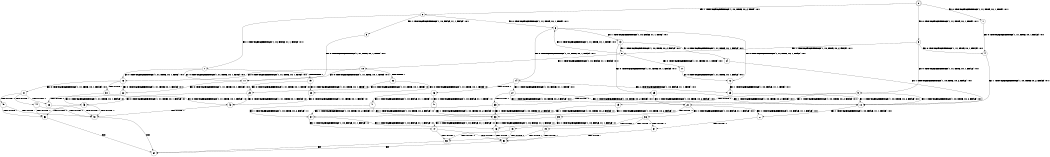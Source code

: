 digraph BCG {
size = "7, 10.5";
center = TRUE;
node [shape = circle];
0 [peripheries = 2];
0 -> 1 [label = "EX !0 !ATOMIC_EXCH_BRANCH (1, +1, TRUE, +0, 1, TRUE) !:0:1:"];
0 -> 2 [label = "EX !1 !ATOMIC_EXCH_BRANCH (1, +0, TRUE, +0, 2, TRUE) !:0:1:"];
0 -> 3 [label = "EX !0 !ATOMIC_EXCH_BRANCH (1, +1, TRUE, +0, 1, TRUE) !:0:1:"];
1 -> 4 [label = "EX !0 !ATOMIC_EXCH_BRANCH (1, +1, TRUE, +0, 1, FALSE) !:0:1:"];
2 -> 5 [label = "EX !1 !ATOMIC_EXCH_BRANCH (1, +0, FALSE, +1, 1, FALSE) !:0:1:"];
2 -> 6 [label = "EX !0 !ATOMIC_EXCH_BRANCH (1, +1, TRUE, +0, 1, TRUE) !:0:1:"];
2 -> 7 [label = "EX !1 !ATOMIC_EXCH_BRANCH (1, +0, FALSE, +1, 1, FALSE) !:0:1:"];
3 -> 4 [label = "EX !0 !ATOMIC_EXCH_BRANCH (1, +1, TRUE, +0, 1, FALSE) !:0:1:"];
3 -> 8 [label = "EX !1 !ATOMIC_EXCH_BRANCH (1, +0, TRUE, +0, 2, FALSE) !:0:1:"];
3 -> 9 [label = "EX !0 !ATOMIC_EXCH_BRANCH (1, +1, TRUE, +0, 1, FALSE) !:0:1:"];
4 -> 10 [label = "EX !1 !ATOMIC_EXCH_BRANCH (1, +0, TRUE, +0, 2, FALSE) !:0:1:"];
5 -> 11 [label = "EX !0 !ATOMIC_EXCH_BRANCH (1, +1, TRUE, +0, 1, TRUE) !:0:1:"];
6 -> 12 [label = "EX !0 !ATOMIC_EXCH_BRANCH (1, +1, TRUE, +0, 1, FALSE) !:0:1:"];
6 -> 13 [label = "EX !1 !ATOMIC_EXCH_BRANCH (1, +0, FALSE, +1, 1, TRUE) !:0:1:"];
6 -> 14 [label = "EX !0 !ATOMIC_EXCH_BRANCH (1, +1, TRUE, +0, 1, FALSE) !:0:1:"];
7 -> 11 [label = "EX !0 !ATOMIC_EXCH_BRANCH (1, +1, TRUE, +0, 1, TRUE) !:0:1:"];
7 -> 15 [label = "TERMINATE !1"];
7 -> 16 [label = "EX !0 !ATOMIC_EXCH_BRANCH (1, +1, TRUE, +0, 1, TRUE) !:0:1:"];
8 -> 17 [label = "EX !0 !ATOMIC_EXCH_BRANCH (1, +1, TRUE, +0, 1, TRUE) !:0:1:"];
8 -> 18 [label = "EX !1 !ATOMIC_EXCH_BRANCH (1, +0, FALSE, +1, 1, FALSE) !:0:1:"];
8 -> 6 [label = "EX !0 !ATOMIC_EXCH_BRANCH (1, +1, TRUE, +0, 1, TRUE) !:0:1:"];
9 -> 10 [label = "EX !1 !ATOMIC_EXCH_BRANCH (1, +0, TRUE, +0, 2, FALSE) !:0:1:"];
9 -> 19 [label = "TERMINATE !0"];
9 -> 20 [label = "EX !1 !ATOMIC_EXCH_BRANCH (1, +0, TRUE, +0, 2, FALSE) !:0:1:"];
10 -> 21 [label = "EX !1 !ATOMIC_EXCH_BRANCH (1, +0, FALSE, +1, 1, FALSE) !:0:1:"];
11 -> 22 [label = "EX !0 !ATOMIC_EXCH_BRANCH (1, +1, TRUE, +0, 1, FALSE) !:0:1:"];
12 -> 23 [label = "EX !1 !ATOMIC_EXCH_BRANCH (1, +0, FALSE, +1, 1, TRUE) !:0:1:"];
13 -> 24 [label = "EX !0 !ATOMIC_EXCH_BRANCH (1, +1, TRUE, +0, 1, FALSE) !:0:1:"];
13 -> 8 [label = "EX !1 !ATOMIC_EXCH_BRANCH (1, +0, TRUE, +0, 2, FALSE) !:0:1:"];
13 -> 25 [label = "EX !0 !ATOMIC_EXCH_BRANCH (1, +1, TRUE, +0, 1, FALSE) !:0:1:"];
14 -> 23 [label = "EX !1 !ATOMIC_EXCH_BRANCH (1, +0, FALSE, +1, 1, TRUE) !:0:1:"];
14 -> 26 [label = "TERMINATE !0"];
14 -> 27 [label = "EX !1 !ATOMIC_EXCH_BRANCH (1, +0, FALSE, +1, 1, TRUE) !:0:1:"];
15 -> 28 [label = "EX !0 !ATOMIC_EXCH_BRANCH (1, +1, TRUE, +0, 1, TRUE) !:0:"];
15 -> 29 [label = "EX !0 !ATOMIC_EXCH_BRANCH (1, +1, TRUE, +0, 1, TRUE) !:0:"];
16 -> 22 [label = "EX !0 !ATOMIC_EXCH_BRANCH (1, +1, TRUE, +0, 1, FALSE) !:0:1:"];
16 -> 30 [label = "TERMINATE !1"];
16 -> 31 [label = "EX !0 !ATOMIC_EXCH_BRANCH (1, +1, TRUE, +0, 1, FALSE) !:0:1:"];
17 -> 12 [label = "EX !0 !ATOMIC_EXCH_BRANCH (1, +1, TRUE, +0, 1, FALSE) !:0:1:"];
18 -> 11 [label = "EX !0 !ATOMIC_EXCH_BRANCH (1, +1, TRUE, +0, 1, TRUE) !:0:1:"];
18 -> 32 [label = "TERMINATE !1"];
18 -> 16 [label = "EX !0 !ATOMIC_EXCH_BRANCH (1, +1, TRUE, +0, 1, TRUE) !:0:1:"];
19 -> 33 [label = "EX !1 !ATOMIC_EXCH_BRANCH (1, +0, TRUE, +0, 2, FALSE) !:1:"];
19 -> 34 [label = "EX !1 !ATOMIC_EXCH_BRANCH (1, +0, TRUE, +0, 2, FALSE) !:1:"];
20 -> 21 [label = "EX !1 !ATOMIC_EXCH_BRANCH (1, +0, FALSE, +1, 1, FALSE) !:0:1:"];
20 -> 35 [label = "TERMINATE !0"];
20 -> 36 [label = "EX !1 !ATOMIC_EXCH_BRANCH (1, +0, FALSE, +1, 1, FALSE) !:0:1:"];
21 -> 37 [label = "TERMINATE !0"];
22 -> 38 [label = "TERMINATE !0"];
23 -> 10 [label = "EX !1 !ATOMIC_EXCH_BRANCH (1, +0, TRUE, +0, 2, FALSE) !:0:1:"];
24 -> 10 [label = "EX !1 !ATOMIC_EXCH_BRANCH (1, +0, TRUE, +0, 2, FALSE) !:0:1:"];
25 -> 10 [label = "EX !1 !ATOMIC_EXCH_BRANCH (1, +0, TRUE, +0, 2, FALSE) !:0:1:"];
25 -> 39 [label = "TERMINATE !0"];
25 -> 20 [label = "EX !1 !ATOMIC_EXCH_BRANCH (1, +0, TRUE, +0, 2, FALSE) !:0:1:"];
26 -> 40 [label = "EX !1 !ATOMIC_EXCH_BRANCH (1, +0, FALSE, +1, 1, TRUE) !:1:"];
26 -> 41 [label = "EX !1 !ATOMIC_EXCH_BRANCH (1, +0, FALSE, +1, 1, TRUE) !:1:"];
27 -> 10 [label = "EX !1 !ATOMIC_EXCH_BRANCH (1, +0, TRUE, +0, 2, FALSE) !:0:1:"];
27 -> 39 [label = "TERMINATE !0"];
27 -> 20 [label = "EX !1 !ATOMIC_EXCH_BRANCH (1, +0, TRUE, +0, 2, FALSE) !:0:1:"];
28 -> 42 [label = "EX !0 !ATOMIC_EXCH_BRANCH (1, +1, TRUE, +0, 1, FALSE) !:0:"];
29 -> 42 [label = "EX !0 !ATOMIC_EXCH_BRANCH (1, +1, TRUE, +0, 1, FALSE) !:0:"];
29 -> 43 [label = "EX !0 !ATOMIC_EXCH_BRANCH (1, +1, TRUE, +0, 1, FALSE) !:0:"];
30 -> 42 [label = "EX !0 !ATOMIC_EXCH_BRANCH (1, +1, TRUE, +0, 1, FALSE) !:0:"];
30 -> 43 [label = "EX !0 !ATOMIC_EXCH_BRANCH (1, +1, TRUE, +0, 1, FALSE) !:0:"];
31 -> 38 [label = "TERMINATE !0"];
31 -> 44 [label = "TERMINATE !1"];
31 -> 45 [label = "TERMINATE !0"];
32 -> 28 [label = "EX !0 !ATOMIC_EXCH_BRANCH (1, +1, TRUE, +0, 1, TRUE) !:0:"];
32 -> 29 [label = "EX !0 !ATOMIC_EXCH_BRANCH (1, +1, TRUE, +0, 1, TRUE) !:0:"];
33 -> 46 [label = "EX !1 !ATOMIC_EXCH_BRANCH (1, +0, FALSE, +1, 1, FALSE) !:1:"];
34 -> 46 [label = "EX !1 !ATOMIC_EXCH_BRANCH (1, +0, FALSE, +1, 1, FALSE) !:1:"];
34 -> 47 [label = "EX !1 !ATOMIC_EXCH_BRANCH (1, +0, FALSE, +1, 1, FALSE) !:1:"];
35 -> 46 [label = "EX !1 !ATOMIC_EXCH_BRANCH (1, +0, FALSE, +1, 1, FALSE) !:1:"];
35 -> 47 [label = "EX !1 !ATOMIC_EXCH_BRANCH (1, +0, FALSE, +1, 1, FALSE) !:1:"];
36 -> 37 [label = "TERMINATE !0"];
36 -> 48 [label = "TERMINATE !1"];
36 -> 49 [label = "TERMINATE !0"];
37 -> 50 [label = "TERMINATE !1"];
38 -> 51 [label = "TERMINATE !1"];
39 -> 33 [label = "EX !1 !ATOMIC_EXCH_BRANCH (1, +0, TRUE, +0, 2, FALSE) !:1:"];
39 -> 34 [label = "EX !1 !ATOMIC_EXCH_BRANCH (1, +0, TRUE, +0, 2, FALSE) !:1:"];
40 -> 33 [label = "EX !1 !ATOMIC_EXCH_BRANCH (1, +0, TRUE, +0, 2, FALSE) !:1:"];
41 -> 33 [label = "EX !1 !ATOMIC_EXCH_BRANCH (1, +0, TRUE, +0, 2, FALSE) !:1:"];
41 -> 34 [label = "EX !1 !ATOMIC_EXCH_BRANCH (1, +0, TRUE, +0, 2, FALSE) !:1:"];
42 -> 51 [label = "TERMINATE !0"];
43 -> 51 [label = "TERMINATE !0"];
43 -> 52 [label = "TERMINATE !0"];
44 -> 51 [label = "TERMINATE !0"];
44 -> 52 [label = "TERMINATE !0"];
45 -> 51 [label = "TERMINATE !1"];
45 -> 52 [label = "TERMINATE !1"];
46 -> 50 [label = "TERMINATE !1"];
47 -> 50 [label = "TERMINATE !1"];
47 -> 53 [label = "TERMINATE !1"];
48 -> 50 [label = "TERMINATE !0"];
48 -> 53 [label = "TERMINATE !0"];
49 -> 50 [label = "TERMINATE !1"];
49 -> 53 [label = "TERMINATE !1"];
50 -> 54 [label = "exit"];
51 -> 54 [label = "exit"];
52 -> 54 [label = "exit"];
53 -> 54 [label = "exit"];
}
